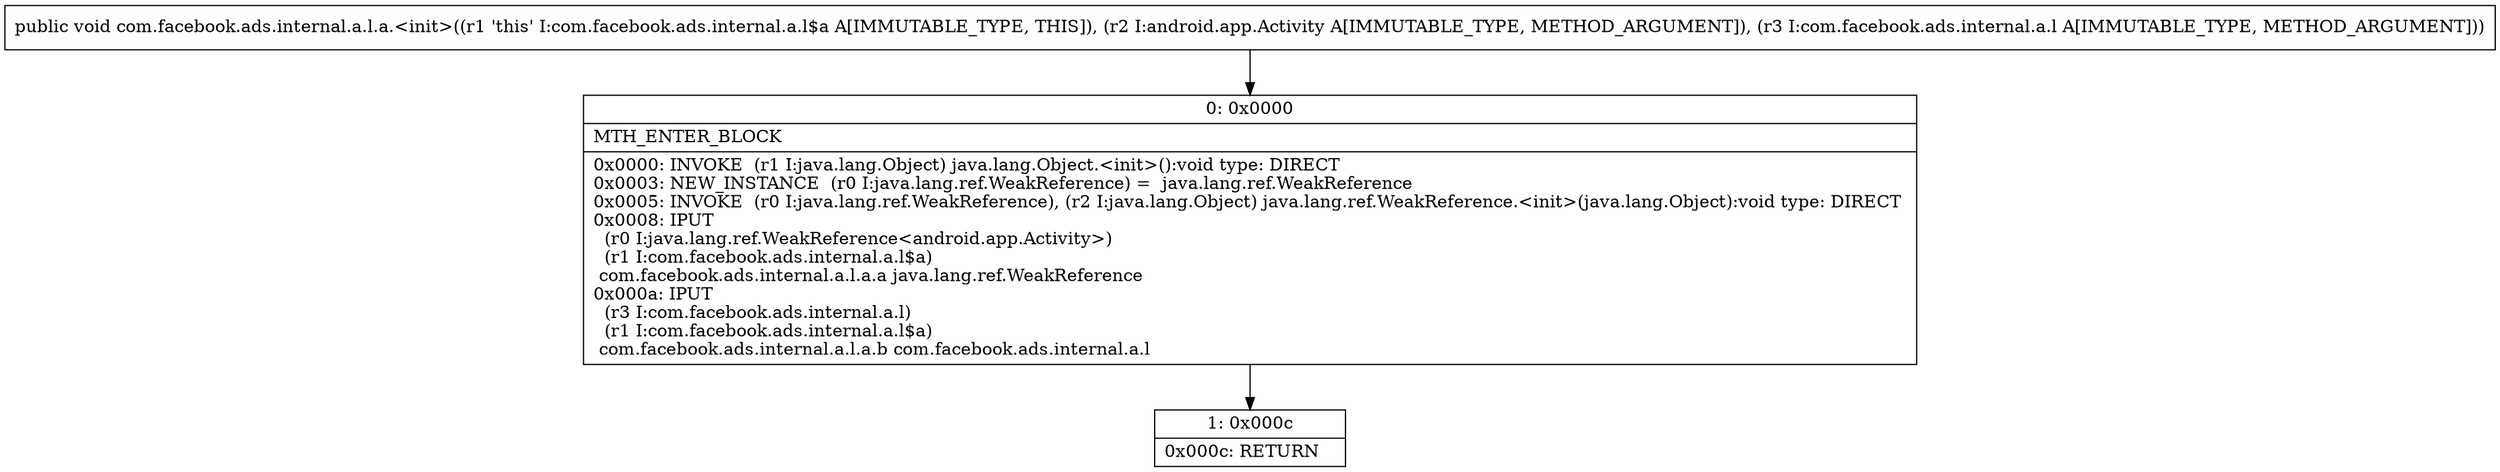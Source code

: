 digraph "CFG forcom.facebook.ads.internal.a.l.a.\<init\>(Landroid\/app\/Activity;Lcom\/facebook\/ads\/internal\/a\/l;)V" {
Node_0 [shape=record,label="{0\:\ 0x0000|MTH_ENTER_BLOCK\l|0x0000: INVOKE  (r1 I:java.lang.Object) java.lang.Object.\<init\>():void type: DIRECT \l0x0003: NEW_INSTANCE  (r0 I:java.lang.ref.WeakReference) =  java.lang.ref.WeakReference \l0x0005: INVOKE  (r0 I:java.lang.ref.WeakReference), (r2 I:java.lang.Object) java.lang.ref.WeakReference.\<init\>(java.lang.Object):void type: DIRECT \l0x0008: IPUT  \l  (r0 I:java.lang.ref.WeakReference\<android.app.Activity\>)\l  (r1 I:com.facebook.ads.internal.a.l$a)\l com.facebook.ads.internal.a.l.a.a java.lang.ref.WeakReference \l0x000a: IPUT  \l  (r3 I:com.facebook.ads.internal.a.l)\l  (r1 I:com.facebook.ads.internal.a.l$a)\l com.facebook.ads.internal.a.l.a.b com.facebook.ads.internal.a.l \l}"];
Node_1 [shape=record,label="{1\:\ 0x000c|0x000c: RETURN   \l}"];
MethodNode[shape=record,label="{public void com.facebook.ads.internal.a.l.a.\<init\>((r1 'this' I:com.facebook.ads.internal.a.l$a A[IMMUTABLE_TYPE, THIS]), (r2 I:android.app.Activity A[IMMUTABLE_TYPE, METHOD_ARGUMENT]), (r3 I:com.facebook.ads.internal.a.l A[IMMUTABLE_TYPE, METHOD_ARGUMENT])) }"];
MethodNode -> Node_0;
Node_0 -> Node_1;
}

